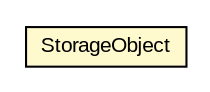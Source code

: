 #!/usr/local/bin/dot
#
# Class diagram 
# Generated by UMLGraph version 5.3 (http://www.umlgraph.org/)
#

digraph G {
	edge [fontname="arial",fontsize=10,labelfontname="arial",labelfontsize=10];
	node [fontname="arial",fontsize=10,shape=plaintext];
	nodesep=0.25;
	ranksep=0.5;
	// context.arch.storage.StorageObject
	c32829 [label=<<table title="context.arch.storage.StorageObject" border="0" cellborder="1" cellspacing="0" cellpadding="2" port="p" bgcolor="lemonChiffon" href="./StorageObject.html">
		<tr><td><table border="0" cellspacing="0" cellpadding="1">
<tr><td align="center" balign="center"> StorageObject </td></tr>
		</table></td></tr>
		</table>>, fontname="arial", fontcolor="black", fontsize=10.0];
}

